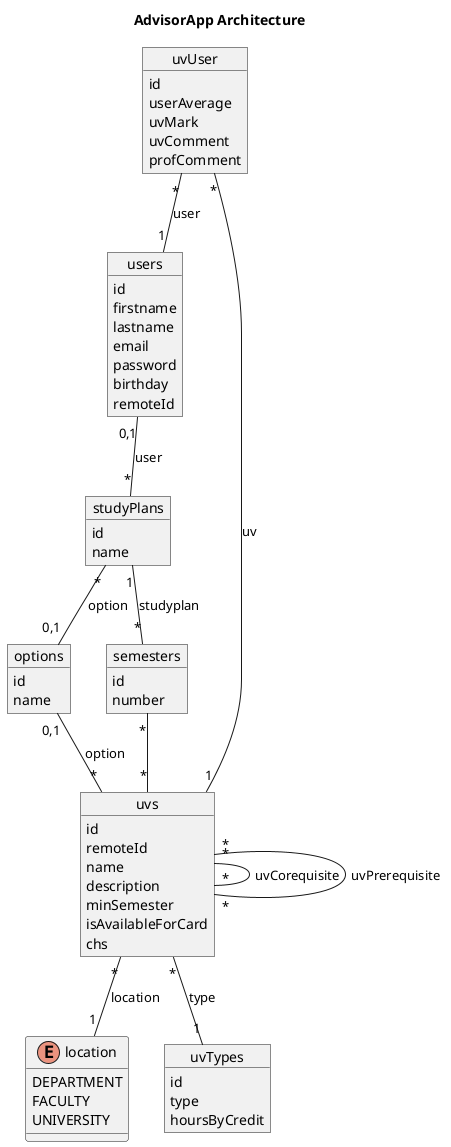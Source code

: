 @startuml

title "AdvisorApp Architecture"

object users {
id
firstname
lastname
email
password
birthday
remoteId
}

object uvUser {
id
userAverage
uvMark
uvComment
profComment
}


enum location{
DEPARTMENT
FACULTY
UNIVERSITY
}

object uvs {
id
remoteId
name
description
minSemester
isAvailableForCard
chs
}

object studyPlans {
id
name
}

object options {
id
name

}

object semesters {
    id
    number
}


object uvTypes {
id
type
hoursByCredit
}

uvs "*" -- "*" uvs : uvCorequisite
uvs "*" -- "*" uvs : uvPrerequisite

uvUser "*" -- "1" users : user
uvUser  "*" -- "1" uvs : uv

users "0,1" -- "*" studyPlans : user
studyPlans "*" -- "0,1" options : option
options "0,1" -- "*" uvs : option
studyPlans "1" -- "*" semesters : studyplan
semesters "*" -- "*" uvs

uvs "*" -- "1" uvTypes : type

uvs "*" -- "1" location : location



@enduml